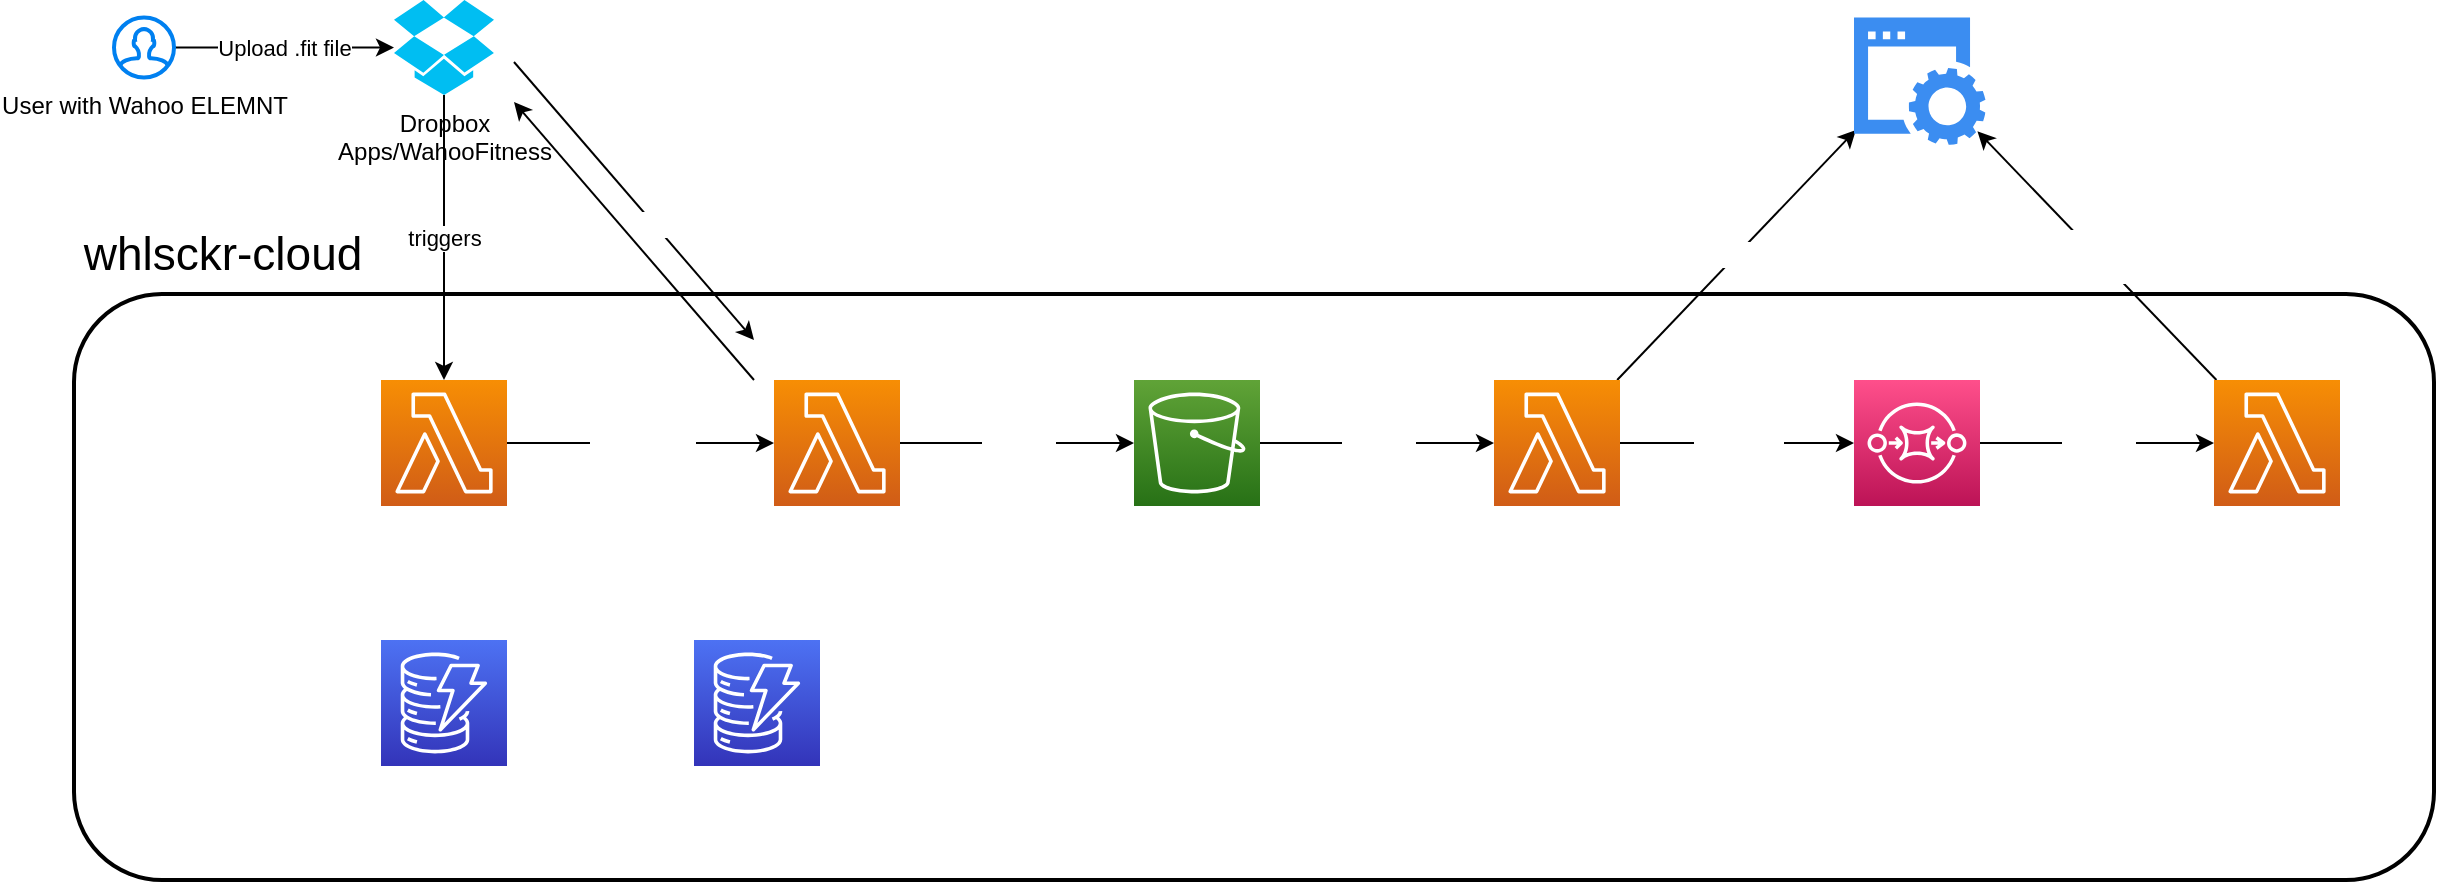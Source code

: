 <mxfile>
    <diagram name="Seite-1" id="bEgHX2cRTCiz1fe-n2hY">
        <mxGraphModel dx="1348" dy="916" grid="1" gridSize="10" guides="1" tooltips="1" connect="1" arrows="1" fold="1" page="0" pageScale="1" pageWidth="850" pageHeight="1100" math="0" shadow="0">
            <root>
                <mxCell id="0"/>
                <mxCell id="1" parent="0"/>
                <mxCell id="6" value="triggers" style="edgeStyle=none;html=1;entryX=0.5;entryY=0;entryDx=0;entryDy=0;entryPerimeter=0;" edge="1" parent="1" source="2" target="5">
                    <mxGeometry relative="1" as="geometry"/>
                </mxCell>
                <mxCell id="11" value="download new .fit File" style="edgeStyle=none;html=1;fontColor=#FFFFFF;" edge="1" parent="1">
                    <mxGeometry x="0.396" y="24" relative="1" as="geometry">
                        <mxPoint x="280" y="251" as="sourcePoint"/>
                        <mxPoint x="400" y="390" as="targetPoint"/>
                        <mxPoint as="offset"/>
                    </mxGeometry>
                </mxCell>
                <mxCell id="2" value="Dropbox&lt;br&gt;Apps/WahooFitness" style="verticalLabelPosition=bottom;html=1;verticalAlign=top;align=center;strokeColor=none;fillColor=#00BEF2;shape=mxgraph.azure.dropbox_code_source;" vertex="1" parent="1">
                    <mxGeometry x="220" y="220" width="50" height="47.5" as="geometry"/>
                </mxCell>
                <mxCell id="4" value="Upload .fit file" style="edgeStyle=none;html=1;" edge="1" parent="1" source="3" target="2">
                    <mxGeometry relative="1" as="geometry"/>
                </mxCell>
                <mxCell id="3" value="User with Wahoo ELEMNT" style="html=1;verticalLabelPosition=bottom;align=center;labelBackgroundColor=none;verticalAlign=top;strokeWidth=2;strokeColor=#0080F0;shadow=0;dashed=0;shape=mxgraph.ios7.icons.user;" vertex="1" parent="1">
                    <mxGeometry x="80" y="228.75" width="30" height="30" as="geometry"/>
                </mxCell>
                <mxCell id="9" value="triggers for&lt;br&gt;each&lt;br&gt;User" style="edgeStyle=none;html=1;entryX=0;entryY=0.5;entryDx=0;entryDy=0;entryPerimeter=0;fontColor=#FFFFFF;" edge="1" parent="1" source="5" target="12">
                    <mxGeometry x="0.005" relative="1" as="geometry">
                        <mxPoint x="410" y="442.75" as="targetPoint"/>
                        <mxPoint as="offset"/>
                    </mxGeometry>
                </mxCell>
                <mxCell id="5" value="DropboxWebhook" style="sketch=0;points=[[0,0,0],[0.25,0,0],[0.5,0,0],[0.75,0,0],[1,0,0],[0,1,0],[0.25,1,0],[0.5,1,0],[0.75,1,0],[1,1,0],[0,0.25,0],[0,0.5,0],[0,0.75,0],[1,0.25,0],[1,0.5,0],[1,0.75,0]];outlineConnect=0;fontColor=#FFFFFF;gradientColor=#F78E04;gradientDirection=north;fillColor=#D05C17;strokeColor=#ffffff;dashed=0;verticalLabelPosition=bottom;verticalAlign=top;align=center;html=1;fontSize=12;fontStyle=0;aspect=fixed;shape=mxgraph.aws4.resourceIcon;resIcon=mxgraph.aws4.lambda;labelBackgroundColor=none;" vertex="1" parent="1">
                    <mxGeometry x="213.5" y="410" width="63" height="63" as="geometry"/>
                </mxCell>
                <mxCell id="10" style="edgeStyle=none;html=1;fontColor=#FFFFFF;" edge="1" parent="1">
                    <mxGeometry relative="1" as="geometry">
                        <mxPoint x="400" y="410" as="sourcePoint"/>
                        <mxPoint x="280" y="271" as="targetPoint"/>
                    </mxGeometry>
                </mxCell>
                <mxCell id="16" value="Upload&amp;nbsp;&lt;br&gt;.fit File" style="edgeStyle=none;html=1;entryX=0;entryY=0.5;entryDx=0;entryDy=0;entryPerimeter=0;fontColor=#FFFFFF;" edge="1" parent="1" source="12" target="15">
                    <mxGeometry relative="1" as="geometry"/>
                </mxCell>
                <mxCell id="12" value="ProcessUserUpdate" style="sketch=0;points=[[0,0,0],[0.25,0,0],[0.5,0,0],[0.75,0,0],[1,0,0],[0,1,0],[0.25,1,0],[0.5,1,0],[0.75,1,0],[1,1,0],[0,0.25,0],[0,0.5,0],[0,0.75,0],[1,0.25,0],[1,0.5,0],[1,0.75,0]];outlineConnect=0;fontColor=#FFFFFF;gradientColor=#F78E04;gradientDirection=north;fillColor=#D05C17;strokeColor=#ffffff;dashed=0;verticalLabelPosition=bottom;verticalAlign=top;align=center;html=1;fontSize=12;fontStyle=0;aspect=fixed;shape=mxgraph.aws4.resourceIcon;resIcon=mxgraph.aws4.lambda;labelBackgroundColor=none;" vertex="1" parent="1">
                    <mxGeometry x="410" y="410" width="63" height="63" as="geometry"/>
                </mxCell>
                <mxCell id="30" value="Change Stats visibility&lt;br&gt;According to User Settings" style="edgeStyle=none;html=1;entryX=0.939;entryY=0.892;entryDx=0;entryDy=0;entryPerimeter=0;fontColor=#FFFFFF;" edge="1" parent="1" source="14" target="27">
                    <mxGeometry relative="1" as="geometry"/>
                </mxCell>
                <mxCell id="14" value="StravaStatsChanger" style="sketch=0;points=[[0,0,0],[0.25,0,0],[0.5,0,0],[0.75,0,0],[1,0,0],[0,1,0],[0.25,1,0],[0.5,1,0],[0.75,1,0],[1,1,0],[0,0.25,0],[0,0.5,0],[0,0.75,0],[1,0.25,0],[1,0.5,0],[1,0.75,0]];outlineConnect=0;fontColor=#FFFFFF;gradientColor=#F78E04;gradientDirection=north;fillColor=#D05C17;strokeColor=#ffffff;dashed=0;verticalLabelPosition=bottom;verticalAlign=top;align=center;html=1;fontSize=12;fontStyle=0;aspect=fixed;shape=mxgraph.aws4.resourceIcon;resIcon=mxgraph.aws4.lambda;labelBackgroundColor=none;" vertex="1" parent="1">
                    <mxGeometry x="1130" y="410" width="63" height="63" as="geometry"/>
                </mxCell>
                <mxCell id="24" value="triggers" style="edgeStyle=none;html=1;entryX=0;entryY=0.5;entryDx=0;entryDy=0;entryPerimeter=0;fontColor=#FFFFFF;" edge="1" parent="1" source="15" target="23">
                    <mxGeometry relative="1" as="geometry"/>
                </mxCell>
                <mxCell id="15" value="whlsckr-fitfile-buffer" style="sketch=0;points=[[0,0,0],[0.25,0,0],[0.5,0,0],[0.75,0,0],[1,0,0],[0,1,0],[0.25,1,0],[0.5,1,0],[0.75,1,0],[1,1,0],[0,0.25,0],[0,0.5,0],[0,0.75,0],[1,0.25,0],[1,0.5,0],[1,0.75,0]];outlineConnect=0;fontColor=#FFFFFF;gradientColor=#60A337;gradientDirection=north;fillColor=#277116;strokeColor=#ffffff;dashed=0;verticalLabelPosition=bottom;verticalAlign=top;align=center;html=1;fontSize=12;fontStyle=0;aspect=fixed;shape=mxgraph.aws4.resourceIcon;resIcon=mxgraph.aws4.s3;labelBackgroundColor=none;" vertex="1" parent="1">
                    <mxGeometry x="590" y="410" width="63" height="63" as="geometry"/>
                </mxCell>
                <mxCell id="18" value="whlsckr_user_data" style="sketch=0;points=[[0,0,0],[0.25,0,0],[0.5,0,0],[0.75,0,0],[1,0,0],[0,1,0],[0.25,1,0],[0.5,1,0],[0.75,1,0],[1,1,0],[0,0.25,0],[0,0.5,0],[0,0.75,0],[1,0.25,0],[1,0.5,0],[1,0.75,0]];outlineConnect=0;fontColor=#FFFFFF;gradientColor=#4D72F3;gradientDirection=north;fillColor=#3334B9;strokeColor=#ffffff;dashed=0;verticalLabelPosition=bottom;verticalAlign=top;align=center;html=1;fontSize=12;fontStyle=0;aspect=fixed;shape=mxgraph.aws4.resourceIcon;resIcon=mxgraph.aws4.dynamodb;labelBackgroundColor=none;" vertex="1" parent="1">
                    <mxGeometry x="370" y="540" width="63" height="63" as="geometry"/>
                </mxCell>
                <mxCell id="32" value="" style="rounded=1;whiteSpace=wrap;html=1;labelBackgroundColor=none;fontColor=default;fillColor=none;strokeWidth=2;align=left;" vertex="1" parent="1">
                    <mxGeometry x="60" y="367" width="1180" height="293" as="geometry"/>
                </mxCell>
                <mxCell id="26" value="send &lt;br&gt;Message" style="edgeStyle=none;html=1;entryX=0;entryY=0.5;entryDx=0;entryDy=0;entryPerimeter=0;fontColor=#FFFFFF;" edge="1" parent="1" source="23" target="25">
                    <mxGeometry relative="1" as="geometry"/>
                </mxCell>
                <mxCell id="28" value="Upload using API" style="edgeStyle=none;html=1;entryX=0.015;entryY=0.882;entryDx=0;entryDy=0;entryPerimeter=0;fontColor=#FFFFFF;" edge="1" parent="1" source="23" target="27">
                    <mxGeometry relative="1" as="geometry"/>
                </mxCell>
                <mxCell id="23" value="StravaUpload" style="sketch=0;points=[[0,0,0],[0.25,0,0],[0.5,0,0],[0.75,0,0],[1,0,0],[0,1,0],[0.25,1,0],[0.5,1,0],[0.75,1,0],[1,1,0],[0,0.25,0],[0,0.5,0],[0,0.75,0],[1,0.25,0],[1,0.5,0],[1,0.75,0]];outlineConnect=0;fontColor=#FFFFFF;gradientColor=#F78E04;gradientDirection=north;fillColor=#D05C17;strokeColor=#ffffff;dashed=0;verticalLabelPosition=bottom;verticalAlign=top;align=center;html=1;fontSize=12;fontStyle=0;aspect=fixed;shape=mxgraph.aws4.resourceIcon;resIcon=mxgraph.aws4.lambda;labelBackgroundColor=none;" vertex="1" parent="1">
                    <mxGeometry x="770" y="410" width="63" height="63" as="geometry"/>
                </mxCell>
                <mxCell id="29" value="triggers" style="edgeStyle=none;html=1;fontColor=#FFFFFF;" edge="1" parent="1" source="25" target="14">
                    <mxGeometry relative="1" as="geometry"/>
                </mxCell>
                <mxCell id="25" value="whlsckr-strava-uploads&lt;br&gt;5s delay" style="sketch=0;points=[[0,0,0],[0.25,0,0],[0.5,0,0],[0.75,0,0],[1,0,0],[0,1,0],[0.25,1,0],[0.5,1,0],[0.75,1,0],[1,1,0],[0,0.25,0],[0,0.5,0],[0,0.75,0],[1,0.25,0],[1,0.5,0],[1,0.75,0]];outlineConnect=0;fontColor=#FFFFFF;gradientColor=#FF4F8B;gradientDirection=north;fillColor=#BC1356;strokeColor=#ffffff;dashed=0;verticalLabelPosition=bottom;verticalAlign=top;align=center;html=1;fontSize=12;fontStyle=0;aspect=fixed;shape=mxgraph.aws4.resourceIcon;resIcon=mxgraph.aws4.sqs;labelBackgroundColor=none;" vertex="1" parent="1">
                    <mxGeometry x="950" y="410" width="63" height="63" as="geometry"/>
                </mxCell>
                <mxCell id="27" value="&lt;br&gt;&lt;br&gt;&lt;br&gt;&lt;br&gt;Strava" style="sketch=0;html=1;aspect=fixed;strokeColor=none;shadow=0;align=center;verticalAlign=top;fillColor=#3B8DF1;shape=mxgraph.gcp2.website;labelBackgroundColor=none;fontColor=#FFFFFF;" vertex="1" parent="1">
                    <mxGeometry x="950" y="228.75" width="65.73" height="63.75" as="geometry"/>
                </mxCell>
                <mxCell id="33" value="whlsckr-cloud" style="text;html=1;align=center;verticalAlign=middle;resizable=0;points=[];autosize=1;strokeColor=none;fillColor=none;fontColor=default;fontSize=23;" vertex="1" parent="1">
                    <mxGeometry x="53.5" y="327" width="160" height="40" as="geometry"/>
                </mxCell>
                <mxCell id="35" value="whlsckr_app_credentials" style="sketch=0;points=[[0,0,0],[0.25,0,0],[0.5,0,0],[0.75,0,0],[1,0,0],[0,1,0],[0.25,1,0],[0.5,1,0],[0.75,1,0],[1,1,0],[0,0.25,0],[0,0.5,0],[0,0.75,0],[1,0.25,0],[1,0.5,0],[1,0.75,0]];outlineConnect=0;fontColor=#FFFFFF;gradientColor=#4D72F3;gradientDirection=north;fillColor=#3334B9;strokeColor=#ffffff;dashed=0;verticalLabelPosition=bottom;verticalAlign=top;align=center;html=1;fontSize=12;fontStyle=0;aspect=fixed;shape=mxgraph.aws4.resourceIcon;resIcon=mxgraph.aws4.dynamodb;labelBackgroundColor=none;" vertex="1" parent="1">
                    <mxGeometry x="213.5" y="540" width="63" height="63" as="geometry"/>
                </mxCell>
            </root>
        </mxGraphModel>
    </diagram>
</mxfile>